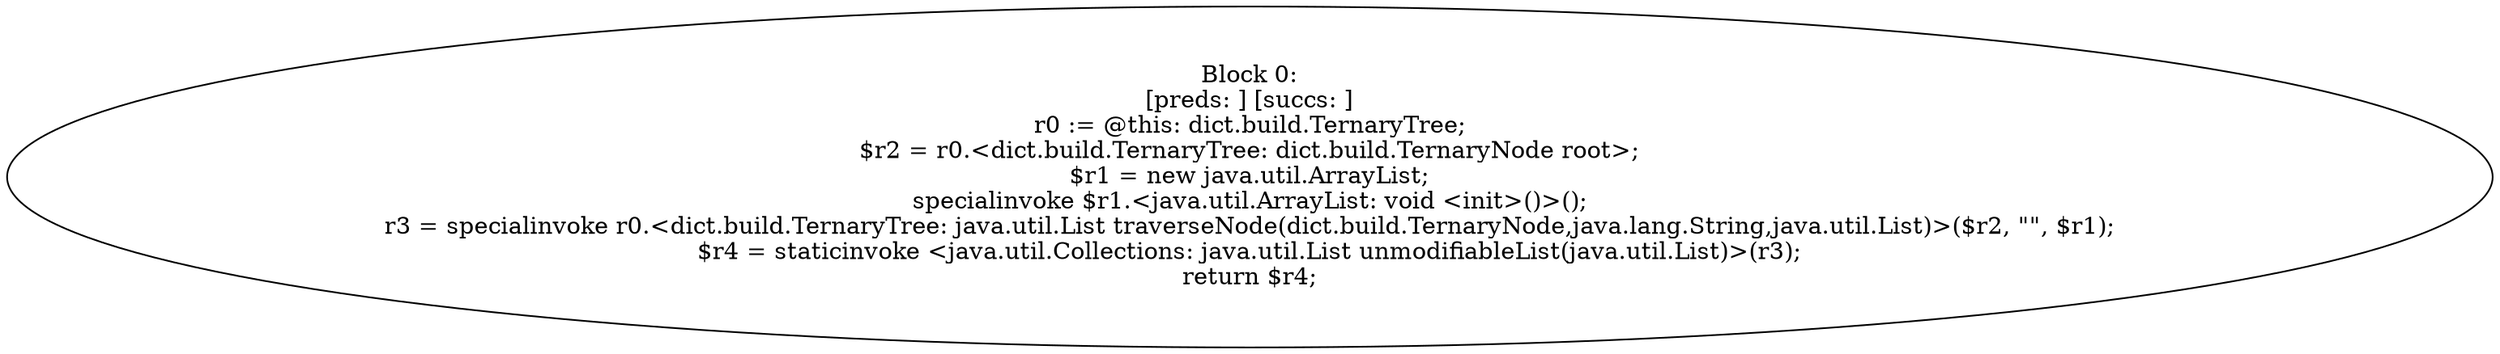 digraph "unitGraph" {
    "Block 0:
[preds: ] [succs: ]
r0 := @this: dict.build.TernaryTree;
$r2 = r0.<dict.build.TernaryTree: dict.build.TernaryNode root>;
$r1 = new java.util.ArrayList;
specialinvoke $r1.<java.util.ArrayList: void <init>()>();
r3 = specialinvoke r0.<dict.build.TernaryTree: java.util.List traverseNode(dict.build.TernaryNode,java.lang.String,java.util.List)>($r2, \"\", $r1);
$r4 = staticinvoke <java.util.Collections: java.util.List unmodifiableList(java.util.List)>(r3);
return $r4;
"
}

